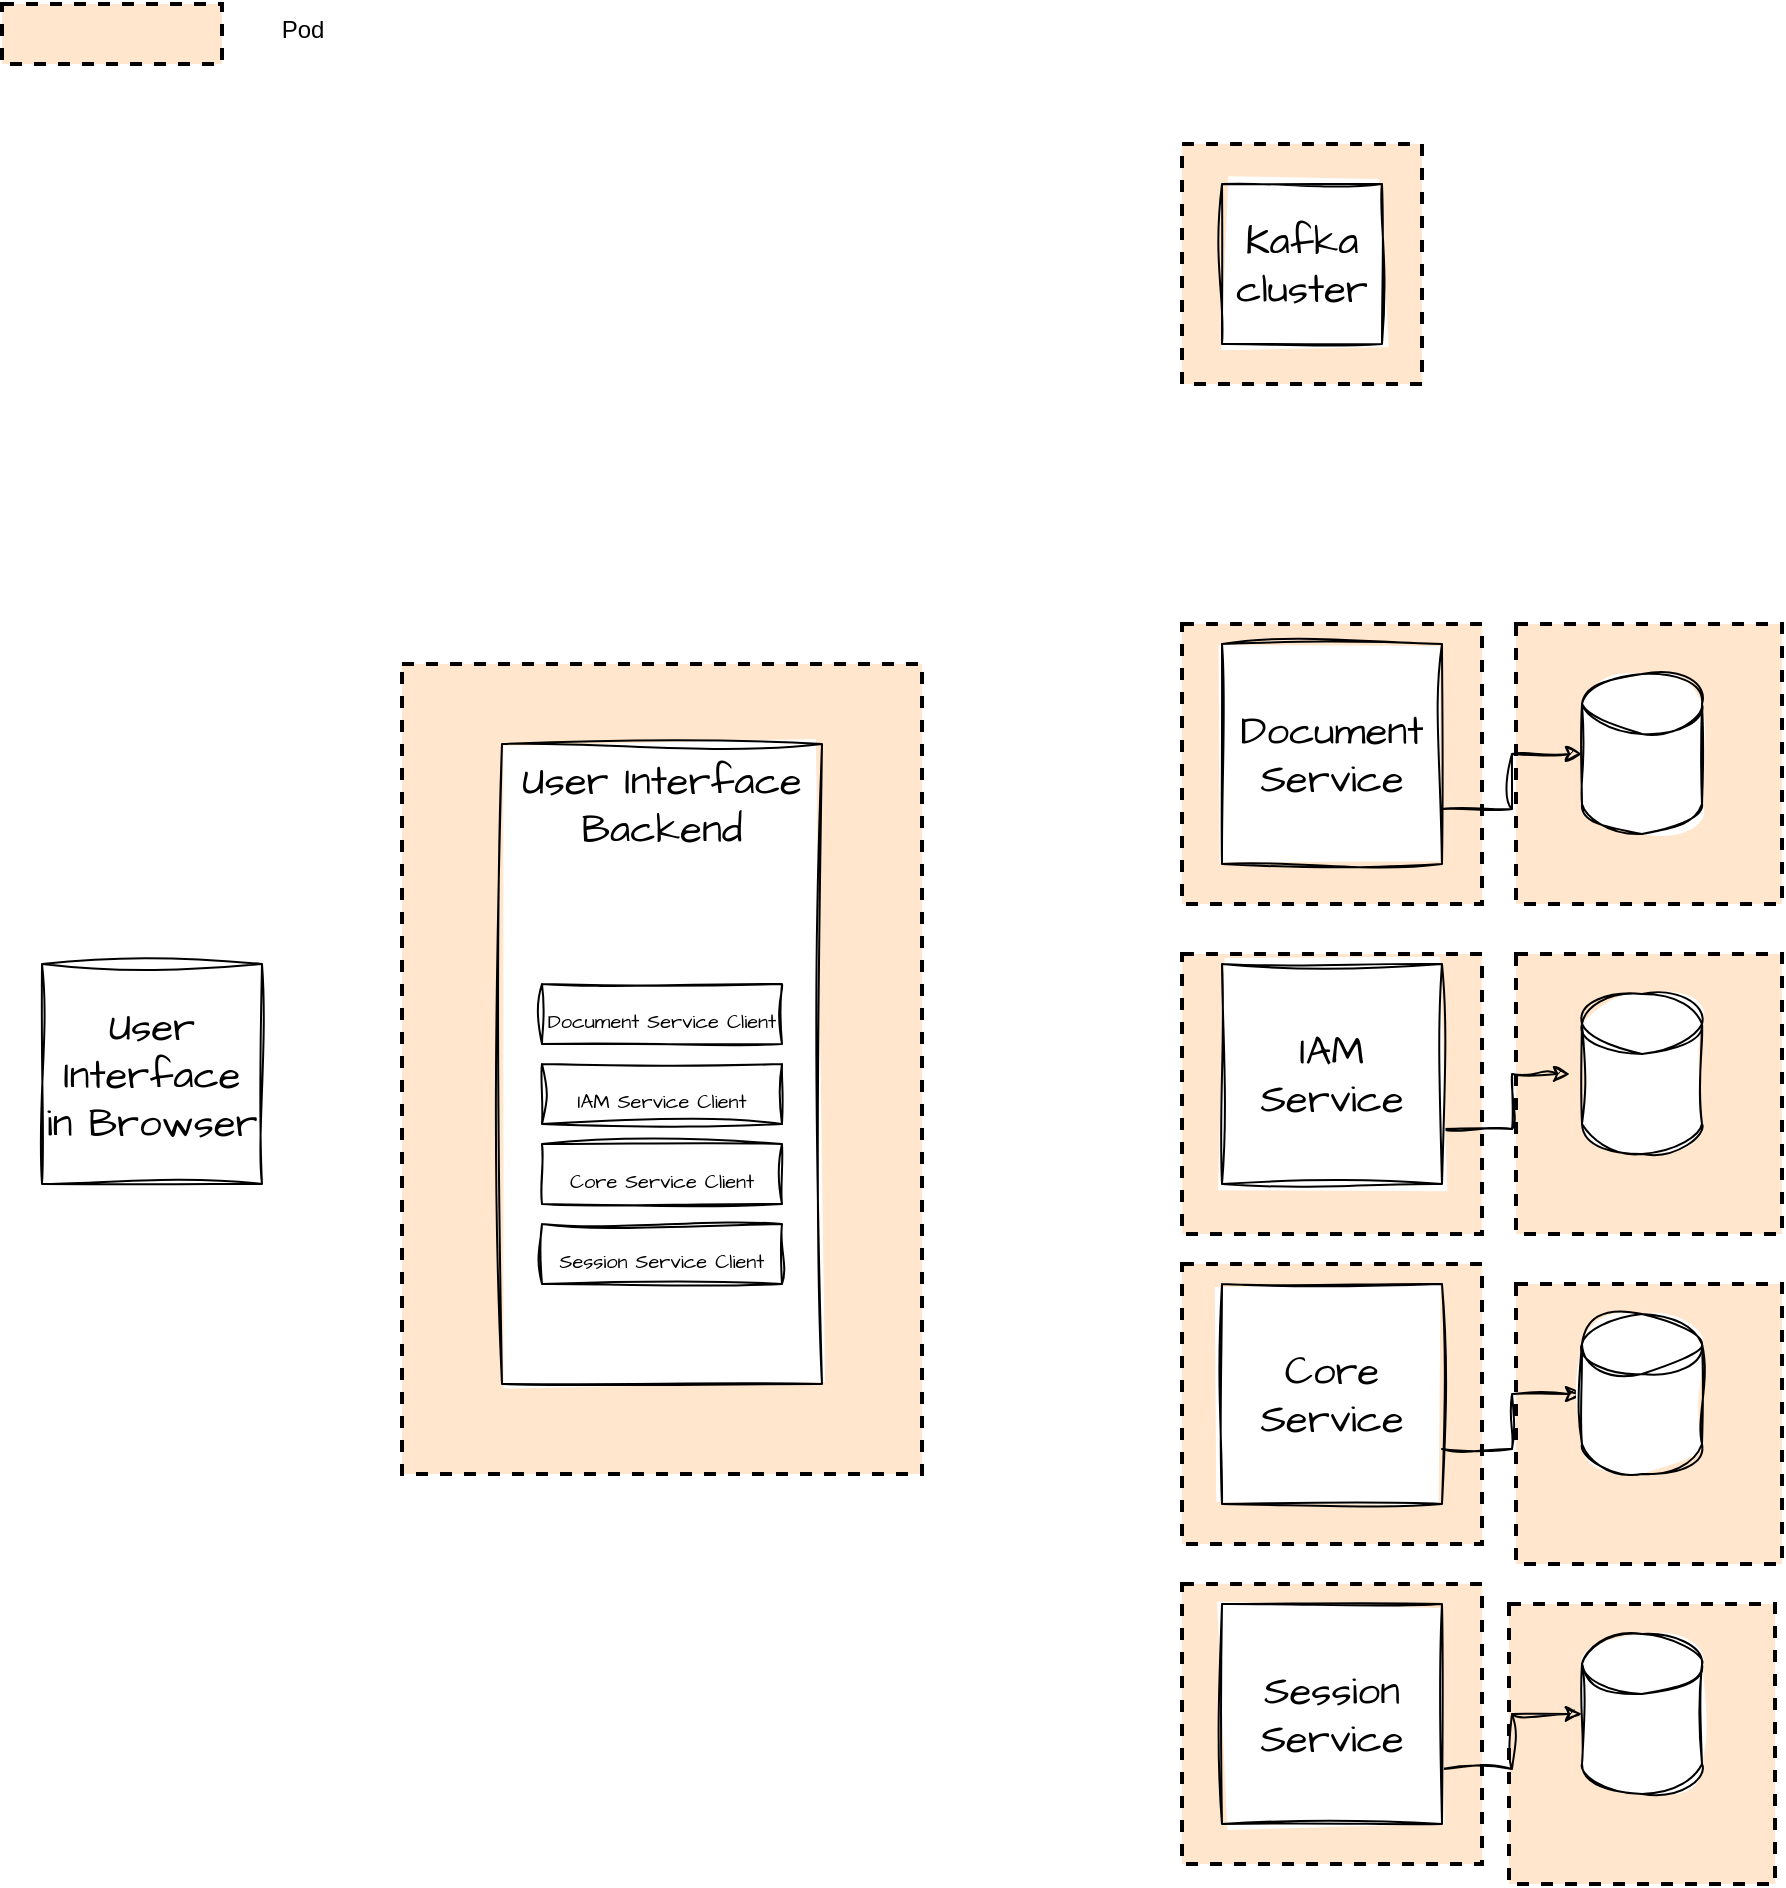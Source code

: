 <mxfile version="21.2.8" type="device" pages="2">
  <diagram name="Pods" id="jdABm6b3BwFETvLDzdUi">
    <mxGraphModel dx="1871" dy="1072" grid="1" gridSize="10" guides="1" tooltips="1" connect="1" arrows="1" fold="1" page="1" pageScale="1" pageWidth="827" pageHeight="1169" math="0" shadow="0">
      <root>
        <mxCell id="0" />
        <mxCell id="1" parent="0" />
        <mxCell id="bqxKMKvRtgftnfVOLPwV-12" value="" style="rounded=0;whiteSpace=wrap;html=1;fillColor=#FFE6CC;dashed=1;strokeWidth=2;align=left;" vertex="1" parent="1">
          <mxGeometry x="660" y="820" width="150" height="140" as="geometry" />
        </mxCell>
        <mxCell id="bqxKMKvRtgftnfVOLPwV-11" value="" style="rounded=0;whiteSpace=wrap;html=1;fillColor=#FFE6CC;dashed=1;strokeWidth=2;align=left;" vertex="1" parent="1">
          <mxGeometry x="660" y="660" width="150" height="140" as="geometry" />
        </mxCell>
        <mxCell id="bqxKMKvRtgftnfVOLPwV-10" value="" style="rounded=0;whiteSpace=wrap;html=1;fillColor=#FFE6CC;dashed=1;strokeWidth=2;align=left;" vertex="1" parent="1">
          <mxGeometry x="660" y="505" width="150" height="140" as="geometry" />
        </mxCell>
        <mxCell id="bqxKMKvRtgftnfVOLPwV-9" value="" style="rounded=0;whiteSpace=wrap;html=1;fillColor=#FFE6CC;dashed=1;strokeWidth=2;align=left;" vertex="1" parent="1">
          <mxGeometry x="823.5" y="830" width="133" height="140" as="geometry" />
        </mxCell>
        <mxCell id="bqxKMKvRtgftnfVOLPwV-8" value="" style="rounded=0;whiteSpace=wrap;html=1;fillColor=#FFE6CC;dashed=1;strokeWidth=2;align=left;" vertex="1" parent="1">
          <mxGeometry x="827" y="670" width="133" height="140" as="geometry" />
        </mxCell>
        <mxCell id="bqxKMKvRtgftnfVOLPwV-7" value="" style="rounded=0;whiteSpace=wrap;html=1;fillColor=#FFE6CC;dashed=1;strokeWidth=2;align=left;" vertex="1" parent="1">
          <mxGeometry x="827" y="505" width="133" height="140" as="geometry" />
        </mxCell>
        <mxCell id="bqxKMKvRtgftnfVOLPwV-6" value="" style="rounded=0;whiteSpace=wrap;html=1;fillColor=#FFE6CC;dashed=1;strokeWidth=2;align=left;" vertex="1" parent="1">
          <mxGeometry x="827" y="340" width="133" height="140" as="geometry" />
        </mxCell>
        <mxCell id="bqxKMKvRtgftnfVOLPwV-5" value="" style="rounded=0;whiteSpace=wrap;html=1;fillColor=#FFE6CC;dashed=1;strokeWidth=2;align=left;" vertex="1" parent="1">
          <mxGeometry x="660" y="340" width="150" height="140" as="geometry" />
        </mxCell>
        <mxCell id="bqxKMKvRtgftnfVOLPwV-2" value="" style="rounded=0;whiteSpace=wrap;html=1;fillColor=#FFE6CC;dashed=1;strokeWidth=2;align=left;" vertex="1" parent="1">
          <mxGeometry x="660" y="100" width="120" height="120" as="geometry" />
        </mxCell>
        <mxCell id="bqxKMKvRtgftnfVOLPwV-1" value="" style="rounded=0;whiteSpace=wrap;html=1;fillColor=#FFE6CC;dashed=1;strokeWidth=2;align=left;" vertex="1" parent="1">
          <mxGeometry x="270" y="360" width="260" height="405" as="geometry" />
        </mxCell>
        <mxCell id="haV3nbyb8IyYIno1-wK8-13" value="Kafka cluster" style="whiteSpace=wrap;html=1;aspect=fixed;sketch=1;hachureGap=4;jiggle=2;curveFitting=1;fontFamily=Architects Daughter;fontSource=https%3A%2F%2Ffonts.googleapis.com%2Fcss%3Ffamily%3DArchitects%2BDaughter;fontSize=20;" parent="1" vertex="1">
          <mxGeometry x="680" y="120" width="80" height="80" as="geometry" />
        </mxCell>
        <mxCell id="haV3nbyb8IyYIno1-wK8-26" style="edgeStyle=orthogonalEdgeStyle;rounded=0;sketch=1;hachureGap=4;jiggle=2;curveFitting=1;orthogonalLoop=1;jettySize=auto;html=1;exitX=1;exitY=0.75;exitDx=0;exitDy=0;entryX=0;entryY=0.5;entryDx=0;entryDy=0;entryPerimeter=0;fontFamily=Architects Daughter;fontSource=https%3A%2F%2Ffonts.googleapis.com%2Fcss%3Ffamily%3DArchitects%2BDaughter;fontSize=16;" parent="1" source="haV3nbyb8IyYIno1-wK8-14" target="haV3nbyb8IyYIno1-wK8-25" edge="1">
          <mxGeometry relative="1" as="geometry" />
        </mxCell>
        <mxCell id="haV3nbyb8IyYIno1-wK8-14" value="Document Service" style="whiteSpace=wrap;html=1;aspect=fixed;sketch=1;hachureGap=4;jiggle=2;curveFitting=1;fontFamily=Architects Daughter;fontSource=https%3A%2F%2Ffonts.googleapis.com%2Fcss%3Ffamily%3DArchitects%2BDaughter;fontSize=20;" parent="1" vertex="1">
          <mxGeometry x="680" y="350" width="110" height="110" as="geometry" />
        </mxCell>
        <mxCell id="haV3nbyb8IyYIno1-wK8-28" style="edgeStyle=orthogonalEdgeStyle;rounded=0;sketch=1;hachureGap=4;jiggle=2;curveFitting=1;orthogonalLoop=1;jettySize=auto;html=1;exitX=1;exitY=0.75;exitDx=0;exitDy=0;entryX=-0.1;entryY=0.5;entryDx=0;entryDy=0;entryPerimeter=0;fontFamily=Architects Daughter;fontSource=https%3A%2F%2Ffonts.googleapis.com%2Fcss%3Ffamily%3DArchitects%2BDaughter;fontSize=16;" parent="1" source="haV3nbyb8IyYIno1-wK8-15" target="haV3nbyb8IyYIno1-wK8-27" edge="1">
          <mxGeometry relative="1" as="geometry" />
        </mxCell>
        <mxCell id="haV3nbyb8IyYIno1-wK8-15" value="IAM Service" style="whiteSpace=wrap;html=1;aspect=fixed;sketch=1;hachureGap=4;jiggle=2;curveFitting=1;fontFamily=Architects Daughter;fontSource=https%3A%2F%2Ffonts.googleapis.com%2Fcss%3Ffamily%3DArchitects%2BDaughter;fontSize=20;" parent="1" vertex="1">
          <mxGeometry x="680" y="510" width="110" height="110" as="geometry" />
        </mxCell>
        <mxCell id="haV3nbyb8IyYIno1-wK8-30" style="edgeStyle=orthogonalEdgeStyle;rounded=0;sketch=1;hachureGap=4;jiggle=2;curveFitting=1;orthogonalLoop=1;jettySize=auto;html=1;exitX=1;exitY=0.75;exitDx=0;exitDy=0;entryX=0;entryY=0.5;entryDx=0;entryDy=0;entryPerimeter=0;fontFamily=Architects Daughter;fontSource=https%3A%2F%2Ffonts.googleapis.com%2Fcss%3Ffamily%3DArchitects%2BDaughter;fontSize=16;" parent="1" source="haV3nbyb8IyYIno1-wK8-16" target="haV3nbyb8IyYIno1-wK8-29" edge="1">
          <mxGeometry relative="1" as="geometry" />
        </mxCell>
        <mxCell id="haV3nbyb8IyYIno1-wK8-16" value="Core Service" style="whiteSpace=wrap;html=1;aspect=fixed;sketch=1;hachureGap=4;jiggle=2;curveFitting=1;fontFamily=Architects Daughter;fontSource=https%3A%2F%2Ffonts.googleapis.com%2Fcss%3Ffamily%3DArchitects%2BDaughter;fontSize=20;" parent="1" vertex="1">
          <mxGeometry x="680" y="670" width="110" height="110" as="geometry" />
        </mxCell>
        <mxCell id="haV3nbyb8IyYIno1-wK8-18" value="User Interface in Browser" style="whiteSpace=wrap;html=1;aspect=fixed;sketch=1;hachureGap=4;jiggle=2;curveFitting=1;fontFamily=Architects Daughter;fontSource=https%3A%2F%2Ffonts.googleapis.com%2Fcss%3Ffamily%3DArchitects%2BDaughter;fontSize=20;" parent="1" vertex="1">
          <mxGeometry x="90" y="510" width="110" height="110" as="geometry" />
        </mxCell>
        <mxCell id="haV3nbyb8IyYIno1-wK8-32" style="edgeStyle=orthogonalEdgeStyle;rounded=0;sketch=1;hachureGap=4;jiggle=2;curveFitting=1;orthogonalLoop=1;jettySize=auto;html=1;exitX=1;exitY=0.75;exitDx=0;exitDy=0;entryX=0;entryY=0.5;entryDx=0;entryDy=0;entryPerimeter=0;fontFamily=Architects Daughter;fontSource=https%3A%2F%2Ffonts.googleapis.com%2Fcss%3Ffamily%3DArchitects%2BDaughter;fontSize=16;" parent="1" source="haV3nbyb8IyYIno1-wK8-19" target="haV3nbyb8IyYIno1-wK8-31" edge="1">
          <mxGeometry relative="1" as="geometry" />
        </mxCell>
        <mxCell id="haV3nbyb8IyYIno1-wK8-19" value="Session Service" style="whiteSpace=wrap;html=1;aspect=fixed;sketch=1;hachureGap=4;jiggle=2;curveFitting=1;fontFamily=Architects Daughter;fontSource=https%3A%2F%2Ffonts.googleapis.com%2Fcss%3Ffamily%3DArchitects%2BDaughter;fontSize=20;" parent="1" vertex="1">
          <mxGeometry x="680" y="830" width="110" height="110" as="geometry" />
        </mxCell>
        <mxCell id="haV3nbyb8IyYIno1-wK8-20" value="User Interface Backend" style="rounded=0;whiteSpace=wrap;html=1;sketch=1;hachureGap=4;jiggle=2;curveFitting=1;fontFamily=Architects Daughter;fontSource=https%3A%2F%2Ffonts.googleapis.com%2Fcss%3Ffamily%3DArchitects%2BDaughter;fontSize=20;verticalAlign=top;" parent="1" vertex="1">
          <mxGeometry x="320" y="400" width="160" height="320" as="geometry" />
        </mxCell>
        <mxCell id="haV3nbyb8IyYIno1-wK8-21" value="&lt;font style=&quot;font-size: 10px;&quot;&gt;Document Service Client&lt;/font&gt;" style="rounded=0;whiteSpace=wrap;html=1;sketch=1;hachureGap=4;jiggle=2;curveFitting=1;fontFamily=Architects Daughter;fontSource=https%3A%2F%2Ffonts.googleapis.com%2Fcss%3Ffamily%3DArchitects%2BDaughter;fontSize=20;" parent="1" vertex="1">
          <mxGeometry x="340" y="520" width="120" height="30" as="geometry" />
        </mxCell>
        <mxCell id="haV3nbyb8IyYIno1-wK8-22" value="&lt;font style=&quot;font-size: 10px;&quot;&gt;IAM Service Client&lt;/font&gt;" style="rounded=0;whiteSpace=wrap;html=1;sketch=1;hachureGap=4;jiggle=2;curveFitting=1;fontFamily=Architects Daughter;fontSource=https%3A%2F%2Ffonts.googleapis.com%2Fcss%3Ffamily%3DArchitects%2BDaughter;fontSize=20;" parent="1" vertex="1">
          <mxGeometry x="340" y="560" width="120" height="30" as="geometry" />
        </mxCell>
        <mxCell id="haV3nbyb8IyYIno1-wK8-23" value="&lt;font style=&quot;font-size: 10px;&quot;&gt;Core Service Client&lt;/font&gt;" style="rounded=0;whiteSpace=wrap;html=1;sketch=1;hachureGap=4;jiggle=2;curveFitting=1;fontFamily=Architects Daughter;fontSource=https%3A%2F%2Ffonts.googleapis.com%2Fcss%3Ffamily%3DArchitects%2BDaughter;fontSize=20;" parent="1" vertex="1">
          <mxGeometry x="340" y="600" width="120" height="30" as="geometry" />
        </mxCell>
        <mxCell id="haV3nbyb8IyYIno1-wK8-24" value="&lt;font style=&quot;font-size: 10px;&quot;&gt;Session Service Client&lt;/font&gt;" style="rounded=0;whiteSpace=wrap;html=1;sketch=1;hachureGap=4;jiggle=2;curveFitting=1;fontFamily=Architects Daughter;fontSource=https%3A%2F%2Ffonts.googleapis.com%2Fcss%3Ffamily%3DArchitects%2BDaughter;fontSize=20;" parent="1" vertex="1">
          <mxGeometry x="340" y="640" width="120" height="30" as="geometry" />
        </mxCell>
        <mxCell id="haV3nbyb8IyYIno1-wK8-25" value="" style="shape=cylinder3;whiteSpace=wrap;html=1;boundedLbl=1;backgroundOutline=1;size=15;sketch=1;hachureGap=4;jiggle=2;curveFitting=1;fontFamily=Architects Daughter;fontSource=https%3A%2F%2Ffonts.googleapis.com%2Fcss%3Ffamily%3DArchitects%2BDaughter;fontSize=20;" parent="1" vertex="1">
          <mxGeometry x="860" y="365" width="60" height="80" as="geometry" />
        </mxCell>
        <mxCell id="haV3nbyb8IyYIno1-wK8-27" value="" style="shape=cylinder3;whiteSpace=wrap;html=1;boundedLbl=1;backgroundOutline=1;size=15;sketch=1;hachureGap=4;jiggle=2;curveFitting=1;fontFamily=Architects Daughter;fontSource=https%3A%2F%2Ffonts.googleapis.com%2Fcss%3Ffamily%3DArchitects%2BDaughter;fontSize=20;" parent="1" vertex="1">
          <mxGeometry x="860" y="525" width="60" height="80" as="geometry" />
        </mxCell>
        <mxCell id="haV3nbyb8IyYIno1-wK8-29" value="" style="shape=cylinder3;whiteSpace=wrap;html=1;boundedLbl=1;backgroundOutline=1;size=15;sketch=1;hachureGap=4;jiggle=2;curveFitting=1;fontFamily=Architects Daughter;fontSource=https%3A%2F%2Ffonts.googleapis.com%2Fcss%3Ffamily%3DArchitects%2BDaughter;fontSize=20;" parent="1" vertex="1">
          <mxGeometry x="860" y="685" width="60" height="80" as="geometry" />
        </mxCell>
        <mxCell id="haV3nbyb8IyYIno1-wK8-31" value="" style="shape=cylinder3;whiteSpace=wrap;html=1;boundedLbl=1;backgroundOutline=1;size=15;sketch=1;hachureGap=4;jiggle=2;curveFitting=1;fontFamily=Architects Daughter;fontSource=https%3A%2F%2Ffonts.googleapis.com%2Fcss%3Ffamily%3DArchitects%2BDaughter;fontSize=20;" parent="1" vertex="1">
          <mxGeometry x="860" y="845" width="60" height="80" as="geometry" />
        </mxCell>
        <mxCell id="bqxKMKvRtgftnfVOLPwV-3" value="" style="rounded=0;whiteSpace=wrap;html=1;fillColor=#FFE6CC;dashed=1;strokeWidth=2;align=left;" vertex="1" parent="1">
          <mxGeometry x="70" y="30" width="110" height="30" as="geometry" />
        </mxCell>
        <mxCell id="bqxKMKvRtgftnfVOLPwV-4" value="Pod" style="text;html=1;align=center;verticalAlign=middle;resizable=0;points=[];autosize=1;strokeColor=none;fillColor=none;" vertex="1" parent="1">
          <mxGeometry x="200" y="28" width="40" height="30" as="geometry" />
        </mxCell>
      </root>
    </mxGraphModel>
  </diagram>
  <diagram id="qBTLUBHNyL-n4tJyPcwa" name="Document Domain">
    <mxGraphModel dx="1044" dy="1072" grid="1" gridSize="10" guides="1" tooltips="1" connect="1" arrows="1" fold="1" page="1" pageScale="1" pageWidth="827" pageHeight="1169" math="0" shadow="0">
      <root>
        <mxCell id="0" />
        <mxCell id="1" parent="0" />
        <mxCell id="q3Xb39ueHFGnotATL6-L-41" value="" style="edgeStyle=orthogonalEdgeStyle;rounded=0;orthogonalLoop=1;jettySize=auto;html=1;" edge="1" parent="1" target="q3Xb39ueHFGnotATL6-L-28">
          <mxGeometry relative="1" as="geometry">
            <mxPoint x="1840" y="630" as="sourcePoint" />
          </mxGeometry>
        </mxCell>
        <mxCell id="q3Xb39ueHFGnotATL6-L-1" value="Document" style="shape=table;startSize=30;container=1;collapsible=1;childLayout=tableLayout;fixedRows=1;rowLines=0;fontStyle=1;align=center;resizeLast=1;html=1;" vertex="1" parent="1">
          <mxGeometry x="1660" y="470" width="180" height="200" as="geometry" />
        </mxCell>
        <mxCell id="q3Xb39ueHFGnotATL6-L-2" value="" style="shape=tableRow;horizontal=0;startSize=0;swimlaneHead=0;swimlaneBody=0;fillColor=none;collapsible=0;dropTarget=0;points=[[0,0.5],[1,0.5]];portConstraint=eastwest;top=0;left=0;right=0;bottom=1;" vertex="1" parent="q3Xb39ueHFGnotATL6-L-1">
          <mxGeometry y="30" width="180" height="30" as="geometry" />
        </mxCell>
        <mxCell id="q3Xb39ueHFGnotATL6-L-3" value="PK" style="shape=partialRectangle;connectable=0;fillColor=none;top=0;left=0;bottom=0;right=0;fontStyle=1;overflow=hidden;whiteSpace=wrap;html=1;" vertex="1" parent="q3Xb39ueHFGnotATL6-L-2">
          <mxGeometry width="30" height="30" as="geometry">
            <mxRectangle width="30" height="30" as="alternateBounds" />
          </mxGeometry>
        </mxCell>
        <mxCell id="q3Xb39ueHFGnotATL6-L-4" value="Id" style="shape=partialRectangle;connectable=0;fillColor=none;top=0;left=0;bottom=0;right=0;align=left;spacingLeft=6;fontStyle=5;overflow=hidden;whiteSpace=wrap;html=1;" vertex="1" parent="q3Xb39ueHFGnotATL6-L-2">
          <mxGeometry x="30" width="150" height="30" as="geometry">
            <mxRectangle width="150" height="30" as="alternateBounds" />
          </mxGeometry>
        </mxCell>
        <mxCell id="q3Xb39ueHFGnotATL6-L-5" value="" style="shape=tableRow;horizontal=0;startSize=0;swimlaneHead=0;swimlaneBody=0;fillColor=none;collapsible=0;dropTarget=0;points=[[0,0.5],[1,0.5]];portConstraint=eastwest;top=0;left=0;right=0;bottom=0;" vertex="1" parent="q3Xb39ueHFGnotATL6-L-1">
          <mxGeometry y="60" width="180" height="30" as="geometry" />
        </mxCell>
        <mxCell id="q3Xb39ueHFGnotATL6-L-6" value="" style="shape=partialRectangle;connectable=0;fillColor=none;top=0;left=0;bottom=0;right=0;editable=1;overflow=hidden;whiteSpace=wrap;html=1;" vertex="1" parent="q3Xb39ueHFGnotATL6-L-5">
          <mxGeometry width="30" height="30" as="geometry">
            <mxRectangle width="30" height="30" as="alternateBounds" />
          </mxGeometry>
        </mxCell>
        <mxCell id="q3Xb39ueHFGnotATL6-L-7" value="Name" style="shape=partialRectangle;connectable=0;fillColor=none;top=0;left=0;bottom=0;right=0;align=left;spacingLeft=6;overflow=hidden;whiteSpace=wrap;html=1;" vertex="1" parent="q3Xb39ueHFGnotATL6-L-5">
          <mxGeometry x="30" width="150" height="30" as="geometry">
            <mxRectangle width="150" height="30" as="alternateBounds" />
          </mxGeometry>
        </mxCell>
        <mxCell id="q3Xb39ueHFGnotATL6-L-8" value="" style="shape=tableRow;horizontal=0;startSize=0;swimlaneHead=0;swimlaneBody=0;fillColor=none;collapsible=0;dropTarget=0;points=[[0,0.5],[1,0.5]];portConstraint=eastwest;top=0;left=0;right=0;bottom=0;" vertex="1" parent="q3Xb39ueHFGnotATL6-L-1">
          <mxGeometry y="90" width="180" height="30" as="geometry" />
        </mxCell>
        <mxCell id="q3Xb39ueHFGnotATL6-L-9" value="" style="shape=partialRectangle;connectable=0;fillColor=none;top=0;left=0;bottom=0;right=0;editable=1;overflow=hidden;whiteSpace=wrap;html=1;" vertex="1" parent="q3Xb39ueHFGnotATL6-L-8">
          <mxGeometry width="30" height="30" as="geometry">
            <mxRectangle width="30" height="30" as="alternateBounds" />
          </mxGeometry>
        </mxCell>
        <mxCell id="q3Xb39ueHFGnotATL6-L-10" value="Description" style="shape=partialRectangle;connectable=0;fillColor=none;top=0;left=0;bottom=0;right=0;align=left;spacingLeft=6;overflow=hidden;whiteSpace=wrap;html=1;" vertex="1" parent="q3Xb39ueHFGnotATL6-L-8">
          <mxGeometry x="30" width="150" height="30" as="geometry">
            <mxRectangle width="150" height="30" as="alternateBounds" />
          </mxGeometry>
        </mxCell>
        <mxCell id="q3Xb39ueHFGnotATL6-L-11" value="" style="shape=tableRow;horizontal=0;startSize=0;swimlaneHead=0;swimlaneBody=0;fillColor=none;collapsible=0;dropTarget=0;points=[[0,0.5],[1,0.5]];portConstraint=eastwest;top=0;left=0;right=0;bottom=0;" vertex="1" parent="q3Xb39ueHFGnotATL6-L-1">
          <mxGeometry y="120" width="180" height="30" as="geometry" />
        </mxCell>
        <mxCell id="q3Xb39ueHFGnotATL6-L-12" value="" style="shape=partialRectangle;connectable=0;fillColor=none;top=0;left=0;bottom=0;right=0;editable=1;overflow=hidden;whiteSpace=wrap;html=1;" vertex="1" parent="q3Xb39ueHFGnotATL6-L-11">
          <mxGeometry width="30" height="30" as="geometry">
            <mxRectangle width="30" height="30" as="alternateBounds" />
          </mxGeometry>
        </mxCell>
        <mxCell id="q3Xb39ueHFGnotATL6-L-13" value="Source" style="shape=partialRectangle;connectable=0;fillColor=none;top=0;left=0;bottom=0;right=0;align=left;spacingLeft=6;overflow=hidden;whiteSpace=wrap;html=1;" vertex="1" parent="q3Xb39ueHFGnotATL6-L-11">
          <mxGeometry x="30" width="150" height="30" as="geometry">
            <mxRectangle width="150" height="30" as="alternateBounds" />
          </mxGeometry>
        </mxCell>
        <mxCell id="q3Xb39ueHFGnotATL6-L-14" value="Source" style="shape=table;startSize=30;container=1;collapsible=1;childLayout=tableLayout;fixedRows=1;rowLines=0;fontStyle=1;align=center;resizeLast=1;html=1;" vertex="1" parent="1">
          <mxGeometry x="1230" y="330" width="180" height="150" as="geometry" />
        </mxCell>
        <mxCell id="q3Xb39ueHFGnotATL6-L-15" value="" style="shape=tableRow;horizontal=0;startSize=0;swimlaneHead=0;swimlaneBody=0;fillColor=none;collapsible=0;dropTarget=0;points=[[0,0.5],[1,0.5]];portConstraint=eastwest;top=0;left=0;right=0;bottom=1;" vertex="1" parent="q3Xb39ueHFGnotATL6-L-14">
          <mxGeometry y="30" width="180" height="30" as="geometry" />
        </mxCell>
        <mxCell id="q3Xb39ueHFGnotATL6-L-16" value="PK" style="shape=partialRectangle;connectable=0;fillColor=none;top=0;left=0;bottom=0;right=0;fontStyle=1;overflow=hidden;whiteSpace=wrap;html=1;" vertex="1" parent="q3Xb39ueHFGnotATL6-L-15">
          <mxGeometry width="30" height="30" as="geometry">
            <mxRectangle width="30" height="30" as="alternateBounds" />
          </mxGeometry>
        </mxCell>
        <mxCell id="q3Xb39ueHFGnotATL6-L-17" value="Id" style="shape=partialRectangle;connectable=0;fillColor=none;top=0;left=0;bottom=0;right=0;align=left;spacingLeft=6;fontStyle=5;overflow=hidden;whiteSpace=wrap;html=1;" vertex="1" parent="q3Xb39ueHFGnotATL6-L-15">
          <mxGeometry x="30" width="150" height="30" as="geometry">
            <mxRectangle width="150" height="30" as="alternateBounds" />
          </mxGeometry>
        </mxCell>
        <mxCell id="q3Xb39ueHFGnotATL6-L-18" value="" style="shape=tableRow;horizontal=0;startSize=0;swimlaneHead=0;swimlaneBody=0;fillColor=none;collapsible=0;dropTarget=0;points=[[0,0.5],[1,0.5]];portConstraint=eastwest;top=0;left=0;right=0;bottom=0;" vertex="1" parent="q3Xb39ueHFGnotATL6-L-14">
          <mxGeometry y="60" width="180" height="30" as="geometry" />
        </mxCell>
        <mxCell id="q3Xb39ueHFGnotATL6-L-19" value="" style="shape=partialRectangle;connectable=0;fillColor=none;top=0;left=0;bottom=0;right=0;editable=1;overflow=hidden;whiteSpace=wrap;html=1;" vertex="1" parent="q3Xb39ueHFGnotATL6-L-18">
          <mxGeometry width="30" height="30" as="geometry">
            <mxRectangle width="30" height="30" as="alternateBounds" />
          </mxGeometry>
        </mxCell>
        <mxCell id="q3Xb39ueHFGnotATL6-L-20" value="Url" style="shape=partialRectangle;connectable=0;fillColor=none;top=0;left=0;bottom=0;right=0;align=left;spacingLeft=6;overflow=hidden;whiteSpace=wrap;html=1;" vertex="1" parent="q3Xb39ueHFGnotATL6-L-18">
          <mxGeometry x="30" width="150" height="30" as="geometry">
            <mxRectangle width="150" height="30" as="alternateBounds" />
          </mxGeometry>
        </mxCell>
        <mxCell id="q3Xb39ueHFGnotATL6-L-21" value="" style="shape=tableRow;horizontal=0;startSize=0;swimlaneHead=0;swimlaneBody=0;fillColor=none;collapsible=0;dropTarget=0;points=[[0,0.5],[1,0.5]];portConstraint=eastwest;top=0;left=0;right=0;bottom=0;" vertex="1" parent="q3Xb39ueHFGnotATL6-L-14">
          <mxGeometry y="90" width="180" height="30" as="geometry" />
        </mxCell>
        <mxCell id="q3Xb39ueHFGnotATL6-L-22" value="" style="shape=partialRectangle;connectable=0;fillColor=none;top=0;left=0;bottom=0;right=0;editable=1;overflow=hidden;whiteSpace=wrap;html=1;" vertex="1" parent="q3Xb39ueHFGnotATL6-L-21">
          <mxGeometry width="30" height="30" as="geometry">
            <mxRectangle width="30" height="30" as="alternateBounds" />
          </mxGeometry>
        </mxCell>
        <mxCell id="q3Xb39ueHFGnotATL6-L-23" value="" style="shape=partialRectangle;connectable=0;fillColor=none;top=0;left=0;bottom=0;right=0;align=left;spacingLeft=6;overflow=hidden;whiteSpace=wrap;html=1;" vertex="1" parent="q3Xb39ueHFGnotATL6-L-21">
          <mxGeometry x="30" width="150" height="30" as="geometry">
            <mxRectangle width="150" height="30" as="alternateBounds" />
          </mxGeometry>
        </mxCell>
        <mxCell id="q3Xb39ueHFGnotATL6-L-24" value="" style="shape=tableRow;horizontal=0;startSize=0;swimlaneHead=0;swimlaneBody=0;fillColor=none;collapsible=0;dropTarget=0;points=[[0,0.5],[1,0.5]];portConstraint=eastwest;top=0;left=0;right=0;bottom=0;" vertex="1" parent="q3Xb39ueHFGnotATL6-L-14">
          <mxGeometry y="120" width="180" height="30" as="geometry" />
        </mxCell>
        <mxCell id="q3Xb39ueHFGnotATL6-L-25" value="" style="shape=partialRectangle;connectable=0;fillColor=none;top=0;left=0;bottom=0;right=0;editable=1;overflow=hidden;whiteSpace=wrap;html=1;" vertex="1" parent="q3Xb39ueHFGnotATL6-L-24">
          <mxGeometry width="30" height="30" as="geometry">
            <mxRectangle width="30" height="30" as="alternateBounds" />
          </mxGeometry>
        </mxCell>
        <mxCell id="q3Xb39ueHFGnotATL6-L-26" value="" style="shape=partialRectangle;connectable=0;fillColor=none;top=0;left=0;bottom=0;right=0;align=left;spacingLeft=6;overflow=hidden;whiteSpace=wrap;html=1;" vertex="1" parent="q3Xb39ueHFGnotATL6-L-24">
          <mxGeometry x="30" width="150" height="30" as="geometry">
            <mxRectangle width="150" height="30" as="alternateBounds" />
          </mxGeometry>
        </mxCell>
        <mxCell id="q3Xb39ueHFGnotATL6-L-27" style="edgeStyle=orthogonalEdgeStyle;rounded=0;orthogonalLoop=1;jettySize=auto;html=1;exitX=0;exitY=0.5;exitDx=0;exitDy=0;entryX=0;entryY=0.5;entryDx=0;entryDy=0;" edge="1" parent="1" source="q3Xb39ueHFGnotATL6-L-15" target="q3Xb39ueHFGnotATL6-L-11">
          <mxGeometry relative="1" as="geometry" />
        </mxCell>
        <mxCell id="q3Xb39ueHFGnotATL6-L-58" value="" style="edgeStyle=orthogonalEdgeStyle;rounded=0;orthogonalLoop=1;jettySize=auto;html=1;" edge="1" parent="1" source="q3Xb39ueHFGnotATL6-L-28" target="q3Xb39ueHFGnotATL6-L-45">
          <mxGeometry relative="1" as="geometry" />
        </mxCell>
        <mxCell id="q3Xb39ueHFGnotATL6-L-28" value="Author" style="shape=table;startSize=30;container=1;collapsible=1;childLayout=tableLayout;fixedRows=1;rowLines=0;fontStyle=1;align=center;resizeLast=1;html=1;" vertex="1" parent="1">
          <mxGeometry x="1888" y="270" width="180" height="150" as="geometry" />
        </mxCell>
        <mxCell id="q3Xb39ueHFGnotATL6-L-29" value="" style="shape=tableRow;horizontal=0;startSize=0;swimlaneHead=0;swimlaneBody=0;fillColor=none;collapsible=0;dropTarget=0;points=[[0,0.5],[1,0.5]];portConstraint=eastwest;top=0;left=0;right=0;bottom=1;" vertex="1" parent="q3Xb39ueHFGnotATL6-L-28">
          <mxGeometry y="30" width="180" height="30" as="geometry" />
        </mxCell>
        <mxCell id="q3Xb39ueHFGnotATL6-L-30" value="PK" style="shape=partialRectangle;connectable=0;fillColor=none;top=0;left=0;bottom=0;right=0;fontStyle=1;overflow=hidden;whiteSpace=wrap;html=1;" vertex="1" parent="q3Xb39ueHFGnotATL6-L-29">
          <mxGeometry width="30" height="30" as="geometry">
            <mxRectangle width="30" height="30" as="alternateBounds" />
          </mxGeometry>
        </mxCell>
        <mxCell id="q3Xb39ueHFGnotATL6-L-31" value="Id" style="shape=partialRectangle;connectable=0;fillColor=none;top=0;left=0;bottom=0;right=0;align=left;spacingLeft=6;fontStyle=5;overflow=hidden;whiteSpace=wrap;html=1;" vertex="1" parent="q3Xb39ueHFGnotATL6-L-29">
          <mxGeometry x="30" width="150" height="30" as="geometry">
            <mxRectangle width="150" height="30" as="alternateBounds" />
          </mxGeometry>
        </mxCell>
        <mxCell id="q3Xb39ueHFGnotATL6-L-32" value="" style="shape=tableRow;horizontal=0;startSize=0;swimlaneHead=0;swimlaneBody=0;fillColor=none;collapsible=0;dropTarget=0;points=[[0,0.5],[1,0.5]];portConstraint=eastwest;top=0;left=0;right=0;bottom=0;" vertex="1" parent="q3Xb39ueHFGnotATL6-L-28">
          <mxGeometry y="60" width="180" height="30" as="geometry" />
        </mxCell>
        <mxCell id="q3Xb39ueHFGnotATL6-L-33" value="" style="shape=partialRectangle;connectable=0;fillColor=none;top=0;left=0;bottom=0;right=0;editable=1;overflow=hidden;whiteSpace=wrap;html=1;" vertex="1" parent="q3Xb39ueHFGnotATL6-L-32">
          <mxGeometry width="30" height="30" as="geometry">
            <mxRectangle width="30" height="30" as="alternateBounds" />
          </mxGeometry>
        </mxCell>
        <mxCell id="q3Xb39ueHFGnotATL6-L-34" value="AuthorType" style="shape=partialRectangle;connectable=0;fillColor=none;top=0;left=0;bottom=0;right=0;align=left;spacingLeft=6;overflow=hidden;whiteSpace=wrap;html=1;" vertex="1" parent="q3Xb39ueHFGnotATL6-L-32">
          <mxGeometry x="30" width="150" height="30" as="geometry">
            <mxRectangle width="150" height="30" as="alternateBounds" />
          </mxGeometry>
        </mxCell>
        <mxCell id="q3Xb39ueHFGnotATL6-L-35" value="" style="shape=tableRow;horizontal=0;startSize=0;swimlaneHead=0;swimlaneBody=0;fillColor=none;collapsible=0;dropTarget=0;points=[[0,0.5],[1,0.5]];portConstraint=eastwest;top=0;left=0;right=0;bottom=0;" vertex="1" parent="q3Xb39ueHFGnotATL6-L-28">
          <mxGeometry y="90" width="180" height="30" as="geometry" />
        </mxCell>
        <mxCell id="q3Xb39ueHFGnotATL6-L-36" value="" style="shape=partialRectangle;connectable=0;fillColor=none;top=0;left=0;bottom=0;right=0;editable=1;overflow=hidden;whiteSpace=wrap;html=1;" vertex="1" parent="q3Xb39ueHFGnotATL6-L-35">
          <mxGeometry width="30" height="30" as="geometry">
            <mxRectangle width="30" height="30" as="alternateBounds" />
          </mxGeometry>
        </mxCell>
        <mxCell id="q3Xb39ueHFGnotATL6-L-37" value="" style="shape=partialRectangle;connectable=0;fillColor=none;top=0;left=0;bottom=0;right=0;align=left;spacingLeft=6;overflow=hidden;whiteSpace=wrap;html=1;" vertex="1" parent="q3Xb39ueHFGnotATL6-L-35">
          <mxGeometry x="30" width="150" height="30" as="geometry">
            <mxRectangle width="150" height="30" as="alternateBounds" />
          </mxGeometry>
        </mxCell>
        <mxCell id="q3Xb39ueHFGnotATL6-L-38" value="" style="shape=tableRow;horizontal=0;startSize=0;swimlaneHead=0;swimlaneBody=0;fillColor=none;collapsible=0;dropTarget=0;points=[[0,0.5],[1,0.5]];portConstraint=eastwest;top=0;left=0;right=0;bottom=0;" vertex="1" parent="q3Xb39ueHFGnotATL6-L-28">
          <mxGeometry y="120" width="180" height="30" as="geometry" />
        </mxCell>
        <mxCell id="q3Xb39ueHFGnotATL6-L-39" value="" style="shape=partialRectangle;connectable=0;fillColor=none;top=0;left=0;bottom=0;right=0;editable=1;overflow=hidden;whiteSpace=wrap;html=1;" vertex="1" parent="q3Xb39ueHFGnotATL6-L-38">
          <mxGeometry width="30" height="30" as="geometry">
            <mxRectangle width="30" height="30" as="alternateBounds" />
          </mxGeometry>
        </mxCell>
        <mxCell id="q3Xb39ueHFGnotATL6-L-40" value="" style="shape=partialRectangle;connectable=0;fillColor=none;top=0;left=0;bottom=0;right=0;align=left;spacingLeft=6;overflow=hidden;whiteSpace=wrap;html=1;" vertex="1" parent="q3Xb39ueHFGnotATL6-L-38">
          <mxGeometry x="30" width="150" height="30" as="geometry">
            <mxRectangle width="150" height="30" as="alternateBounds" />
          </mxGeometry>
        </mxCell>
        <mxCell id="q3Xb39ueHFGnotATL6-L-45" value="AuthorType" style="shape=table;startSize=30;container=1;collapsible=1;childLayout=tableLayout;fixedRows=1;rowLines=0;fontStyle=1;align=center;resizeLast=1;html=1;" vertex="1" parent="1">
          <mxGeometry x="2180" y="470" width="180" height="150" as="geometry" />
        </mxCell>
        <mxCell id="q3Xb39ueHFGnotATL6-L-46" value="" style="shape=tableRow;horizontal=0;startSize=0;swimlaneHead=0;swimlaneBody=0;fillColor=none;collapsible=0;dropTarget=0;points=[[0,0.5],[1,0.5]];portConstraint=eastwest;top=0;left=0;right=0;bottom=1;" vertex="1" parent="q3Xb39ueHFGnotATL6-L-45">
          <mxGeometry y="30" width="180" height="30" as="geometry" />
        </mxCell>
        <mxCell id="q3Xb39ueHFGnotATL6-L-47" value="PK" style="shape=partialRectangle;connectable=0;fillColor=none;top=0;left=0;bottom=0;right=0;fontStyle=1;overflow=hidden;whiteSpace=wrap;html=1;" vertex="1" parent="q3Xb39ueHFGnotATL6-L-46">
          <mxGeometry width="30" height="30" as="geometry">
            <mxRectangle width="30" height="30" as="alternateBounds" />
          </mxGeometry>
        </mxCell>
        <mxCell id="q3Xb39ueHFGnotATL6-L-48" value="Id" style="shape=partialRectangle;connectable=0;fillColor=none;top=0;left=0;bottom=0;right=0;align=left;spacingLeft=6;fontStyle=5;overflow=hidden;whiteSpace=wrap;html=1;" vertex="1" parent="q3Xb39ueHFGnotATL6-L-46">
          <mxGeometry x="30" width="150" height="30" as="geometry">
            <mxRectangle width="150" height="30" as="alternateBounds" />
          </mxGeometry>
        </mxCell>
        <mxCell id="q3Xb39ueHFGnotATL6-L-49" value="" style="shape=tableRow;horizontal=0;startSize=0;swimlaneHead=0;swimlaneBody=0;fillColor=none;collapsible=0;dropTarget=0;points=[[0,0.5],[1,0.5]];portConstraint=eastwest;top=0;left=0;right=0;bottom=0;" vertex="1" parent="q3Xb39ueHFGnotATL6-L-45">
          <mxGeometry y="60" width="180" height="30" as="geometry" />
        </mxCell>
        <mxCell id="q3Xb39ueHFGnotATL6-L-50" value="" style="shape=partialRectangle;connectable=0;fillColor=none;top=0;left=0;bottom=0;right=0;editable=1;overflow=hidden;whiteSpace=wrap;html=1;" vertex="1" parent="q3Xb39ueHFGnotATL6-L-49">
          <mxGeometry width="30" height="30" as="geometry">
            <mxRectangle width="30" height="30" as="alternateBounds" />
          </mxGeometry>
        </mxCell>
        <mxCell id="q3Xb39ueHFGnotATL6-L-51" value="Name" style="shape=partialRectangle;connectable=0;fillColor=none;top=0;left=0;bottom=0;right=0;align=left;spacingLeft=6;overflow=hidden;whiteSpace=wrap;html=1;" vertex="1" parent="q3Xb39ueHFGnotATL6-L-49">
          <mxGeometry x="30" width="150" height="30" as="geometry">
            <mxRectangle width="150" height="30" as="alternateBounds" />
          </mxGeometry>
        </mxCell>
        <mxCell id="q3Xb39ueHFGnotATL6-L-52" value="" style="shape=tableRow;horizontal=0;startSize=0;swimlaneHead=0;swimlaneBody=0;fillColor=none;collapsible=0;dropTarget=0;points=[[0,0.5],[1,0.5]];portConstraint=eastwest;top=0;left=0;right=0;bottom=0;" vertex="1" parent="q3Xb39ueHFGnotATL6-L-45">
          <mxGeometry y="90" width="180" height="30" as="geometry" />
        </mxCell>
        <mxCell id="q3Xb39ueHFGnotATL6-L-53" value="" style="shape=partialRectangle;connectable=0;fillColor=none;top=0;left=0;bottom=0;right=0;editable=1;overflow=hidden;whiteSpace=wrap;html=1;" vertex="1" parent="q3Xb39ueHFGnotATL6-L-52">
          <mxGeometry width="30" height="30" as="geometry">
            <mxRectangle width="30" height="30" as="alternateBounds" />
          </mxGeometry>
        </mxCell>
        <mxCell id="q3Xb39ueHFGnotATL6-L-54" value="Description" style="shape=partialRectangle;connectable=0;fillColor=none;top=0;left=0;bottom=0;right=0;align=left;spacingLeft=6;overflow=hidden;whiteSpace=wrap;html=1;" vertex="1" parent="q3Xb39ueHFGnotATL6-L-52">
          <mxGeometry x="30" width="150" height="30" as="geometry">
            <mxRectangle width="150" height="30" as="alternateBounds" />
          </mxGeometry>
        </mxCell>
        <mxCell id="q3Xb39ueHFGnotATL6-L-55" value="" style="shape=tableRow;horizontal=0;startSize=0;swimlaneHead=0;swimlaneBody=0;fillColor=none;collapsible=0;dropTarget=0;points=[[0,0.5],[1,0.5]];portConstraint=eastwest;top=0;left=0;right=0;bottom=0;" vertex="1" parent="q3Xb39ueHFGnotATL6-L-45">
          <mxGeometry y="120" width="180" height="30" as="geometry" />
        </mxCell>
        <mxCell id="q3Xb39ueHFGnotATL6-L-56" value="" style="shape=partialRectangle;connectable=0;fillColor=none;top=0;left=0;bottom=0;right=0;editable=1;overflow=hidden;whiteSpace=wrap;html=1;" vertex="1" parent="q3Xb39ueHFGnotATL6-L-55">
          <mxGeometry width="30" height="30" as="geometry">
            <mxRectangle width="30" height="30" as="alternateBounds" />
          </mxGeometry>
        </mxCell>
        <mxCell id="q3Xb39ueHFGnotATL6-L-57" value="" style="shape=partialRectangle;connectable=0;fillColor=none;top=0;left=0;bottom=0;right=0;align=left;spacingLeft=6;overflow=hidden;whiteSpace=wrap;html=1;" vertex="1" parent="q3Xb39ueHFGnotATL6-L-55">
          <mxGeometry x="30" width="150" height="30" as="geometry">
            <mxRectangle width="150" height="30" as="alternateBounds" />
          </mxGeometry>
        </mxCell>
        <mxCell id="q3Xb39ueHFGnotATL6-L-63" value="Author" style="shape=partialRectangle;connectable=0;fillColor=none;top=0;left=0;bottom=0;right=0;align=left;spacingLeft=6;overflow=hidden;whiteSpace=wrap;html=1;" vertex="1" parent="1">
          <mxGeometry x="1690" y="620" width="150" height="30" as="geometry">
            <mxRectangle width="150" height="30" as="alternateBounds" />
          </mxGeometry>
        </mxCell>
        <mxCell id="q3Xb39ueHFGnotATL6-L-64" value="" style="shape=partialRectangle;connectable=0;fillColor=none;top=0;left=0;bottom=0;right=0;editable=1;overflow=hidden;whiteSpace=wrap;html=1;" vertex="1" parent="1">
          <mxGeometry x="1660" y="620" width="30" height="30" as="geometry">
            <mxRectangle width="30" height="30" as="alternateBounds" />
          </mxGeometry>
        </mxCell>
      </root>
    </mxGraphModel>
  </diagram>
</mxfile>
